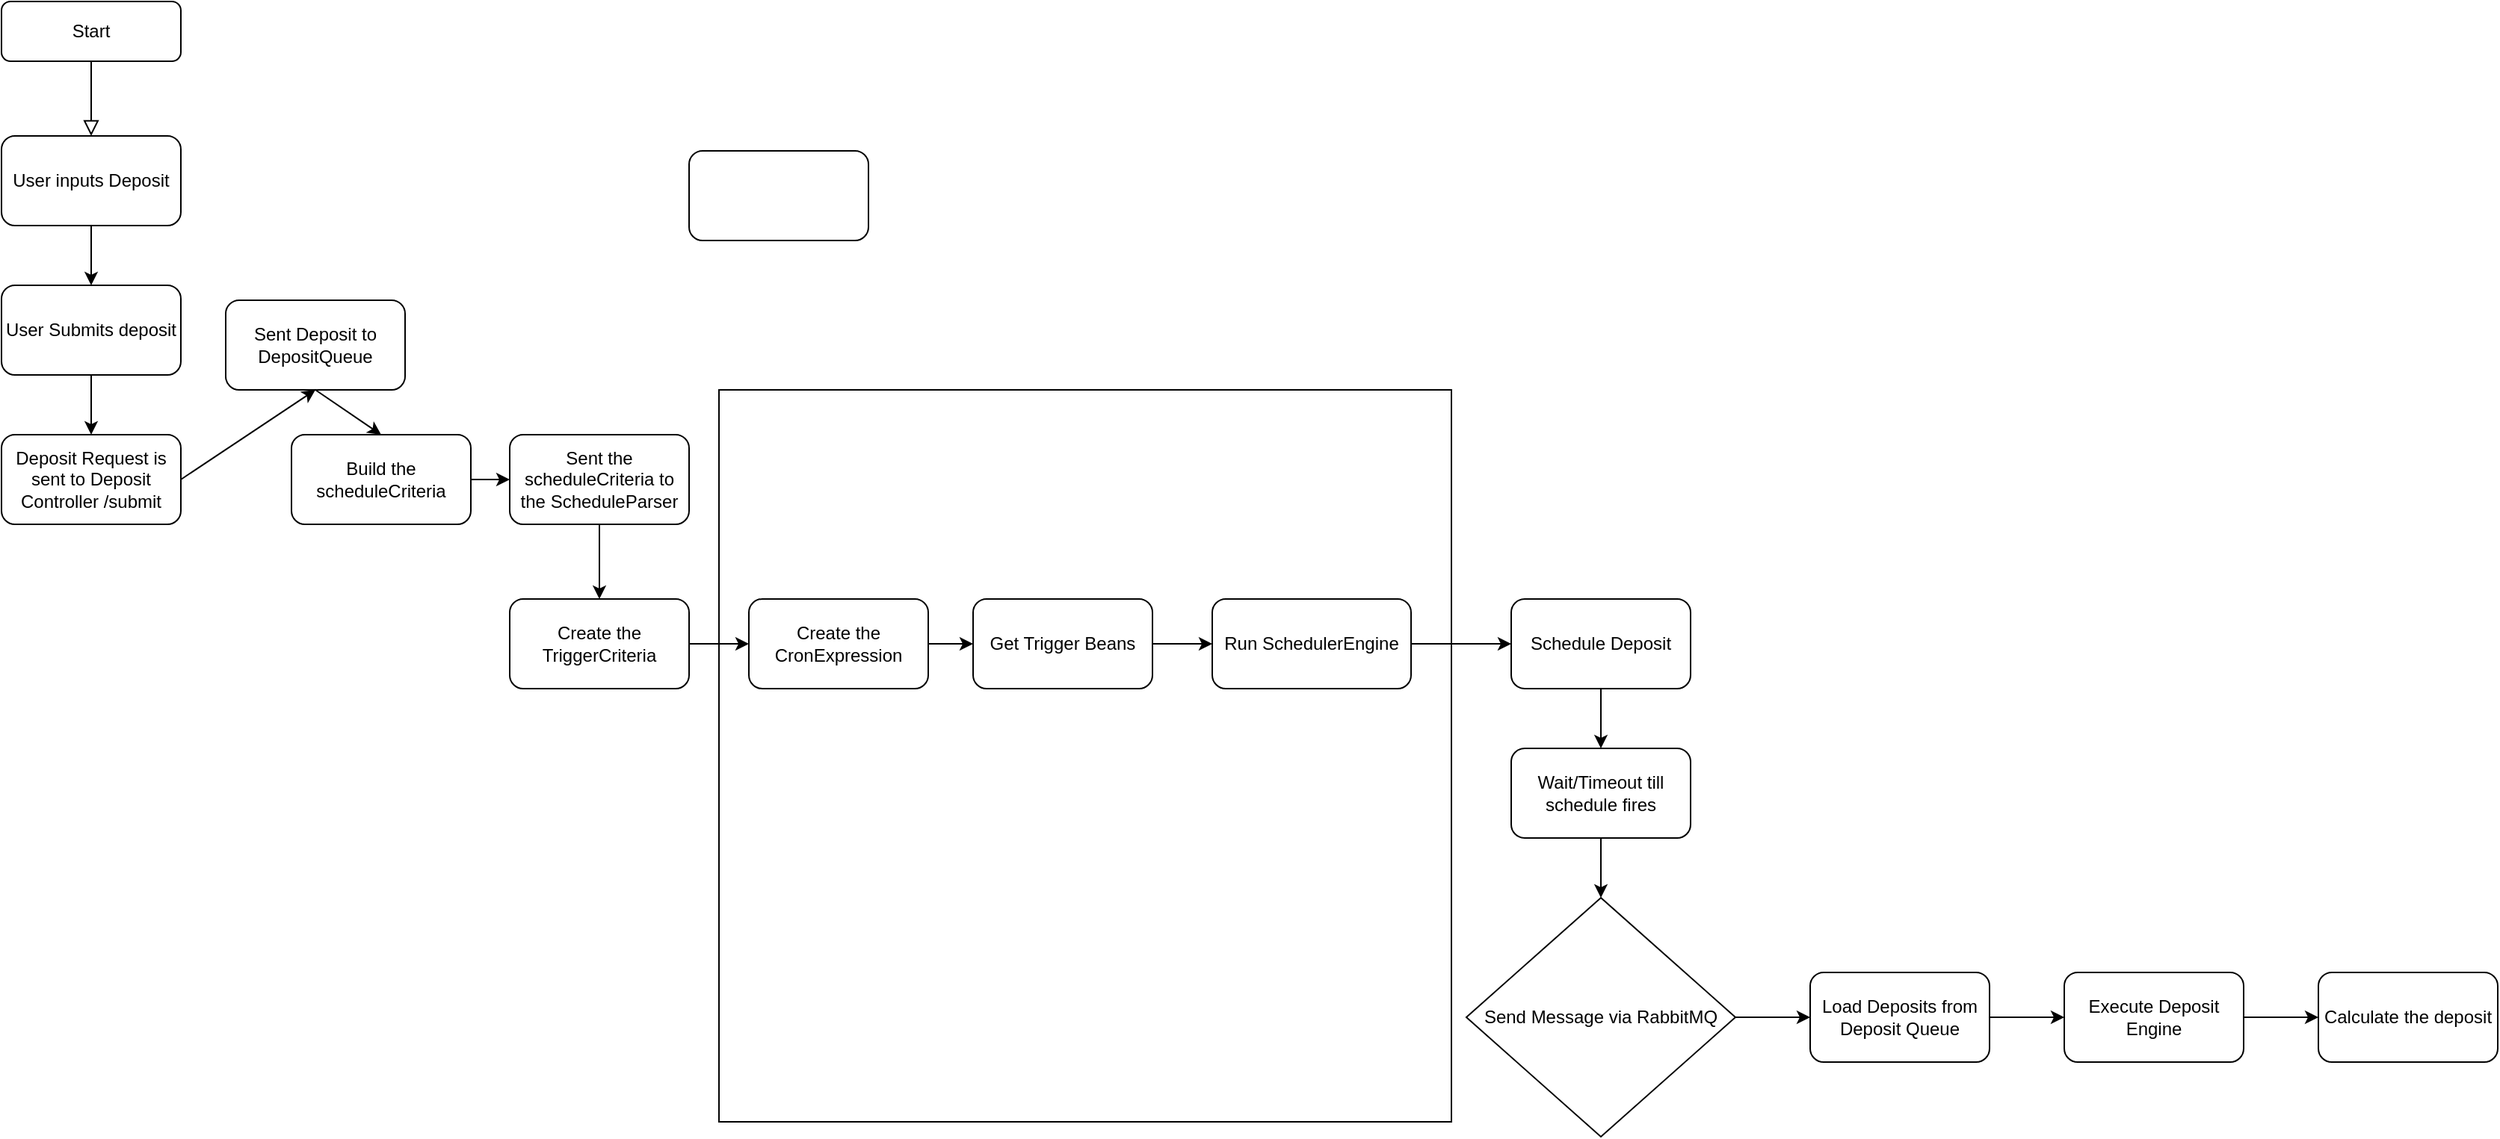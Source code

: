 <mxfile version="23.1.2" type="github">
  <diagram id="C5RBs43oDa-KdzZeNtuy" name="Page-1">
    <mxGraphModel dx="1711" dy="809" grid="1" gridSize="10" guides="1" tooltips="1" connect="1" arrows="1" fold="1" page="1" pageScale="1" pageWidth="827" pageHeight="1169" math="0" shadow="0">
      <root>
        <mxCell id="WIyWlLk6GJQsqaUBKTNV-0" />
        <mxCell id="WIyWlLk6GJQsqaUBKTNV-1" parent="WIyWlLk6GJQsqaUBKTNV-0" />
        <mxCell id="y_lWkLaHVjZ2EOGm8Hay-5" value="" style="whiteSpace=wrap;html=1;aspect=fixed;" vertex="1" parent="WIyWlLk6GJQsqaUBKTNV-1">
          <mxGeometry x="640" y="340" width="490" height="490" as="geometry" />
        </mxCell>
        <mxCell id="WIyWlLk6GJQsqaUBKTNV-2" value="" style="rounded=0;html=1;jettySize=auto;orthogonalLoop=1;fontSize=11;endArrow=block;endFill=0;endSize=8;strokeWidth=1;shadow=0;labelBackgroundColor=none;edgeStyle=orthogonalEdgeStyle;" parent="WIyWlLk6GJQsqaUBKTNV-1" source="WIyWlLk6GJQsqaUBKTNV-3" edge="1">
          <mxGeometry relative="1" as="geometry">
            <mxPoint x="220" y="170" as="targetPoint" />
          </mxGeometry>
        </mxCell>
        <mxCell id="WIyWlLk6GJQsqaUBKTNV-3" value="Start" style="rounded=1;whiteSpace=wrap;html=1;fontSize=12;glass=0;strokeWidth=1;shadow=0;" parent="WIyWlLk6GJQsqaUBKTNV-1" vertex="1">
          <mxGeometry x="160" y="80" width="120" height="40" as="geometry" />
        </mxCell>
        <mxCell id="0tt2j9dx02x_ed0wSsve-0" value="User inputs Deposit" style="rounded=1;whiteSpace=wrap;html=1;" parent="WIyWlLk6GJQsqaUBKTNV-1" vertex="1">
          <mxGeometry x="160" y="170" width="120" height="60" as="geometry" />
        </mxCell>
        <mxCell id="0tt2j9dx02x_ed0wSsve-1" value="" style="endArrow=classic;html=1;rounded=0;exitX=0.5;exitY=1;exitDx=0;exitDy=0;" parent="WIyWlLk6GJQsqaUBKTNV-1" source="0tt2j9dx02x_ed0wSsve-0" edge="1">
          <mxGeometry width="50" height="50" relative="1" as="geometry">
            <mxPoint x="280" y="320" as="sourcePoint" />
            <mxPoint x="220" y="270" as="targetPoint" />
          </mxGeometry>
        </mxCell>
        <mxCell id="0tt2j9dx02x_ed0wSsve-2" value="User Submits deposit" style="rounded=1;whiteSpace=wrap;html=1;" parent="WIyWlLk6GJQsqaUBKTNV-1" vertex="1">
          <mxGeometry x="160" y="270" width="120" height="60" as="geometry" />
        </mxCell>
        <mxCell id="0tt2j9dx02x_ed0wSsve-3" value="" style="endArrow=classic;html=1;rounded=0;exitX=0.5;exitY=1;exitDx=0;exitDy=0;" parent="WIyWlLk6GJQsqaUBKTNV-1" source="0tt2j9dx02x_ed0wSsve-2" edge="1">
          <mxGeometry width="50" height="50" relative="1" as="geometry">
            <mxPoint x="280" y="320" as="sourcePoint" />
            <mxPoint x="220" y="370" as="targetPoint" />
          </mxGeometry>
        </mxCell>
        <mxCell id="0tt2j9dx02x_ed0wSsve-4" value="Deposit Request is sent to Deposit Controller /submit" style="rounded=1;whiteSpace=wrap;html=1;" parent="WIyWlLk6GJQsqaUBKTNV-1" vertex="1">
          <mxGeometry x="160" y="370" width="120" height="60" as="geometry" />
        </mxCell>
        <mxCell id="0tt2j9dx02x_ed0wSsve-6" value="Build the scheduleCriteria" style="rounded=1;whiteSpace=wrap;html=1;" parent="WIyWlLk6GJQsqaUBKTNV-1" vertex="1">
          <mxGeometry x="354" y="370" width="120" height="60" as="geometry" />
        </mxCell>
        <mxCell id="0tt2j9dx02x_ed0wSsve-11" value="" style="edgeStyle=orthogonalEdgeStyle;rounded=0;orthogonalLoop=1;jettySize=auto;html=1;" parent="WIyWlLk6GJQsqaUBKTNV-1" source="0tt2j9dx02x_ed0wSsve-8" target="0tt2j9dx02x_ed0wSsve-10" edge="1">
          <mxGeometry relative="1" as="geometry" />
        </mxCell>
        <mxCell id="0tt2j9dx02x_ed0wSsve-8" value="Sent the scheduleCriteria to the ScheduleParser" style="rounded=1;whiteSpace=wrap;html=1;" parent="WIyWlLk6GJQsqaUBKTNV-1" vertex="1">
          <mxGeometry x="500" y="370" width="120" height="60" as="geometry" />
        </mxCell>
        <mxCell id="0tt2j9dx02x_ed0wSsve-10" value="Create the TriggerCriteria" style="rounded=1;whiteSpace=wrap;html=1;" parent="WIyWlLk6GJQsqaUBKTNV-1" vertex="1">
          <mxGeometry x="500" y="480" width="120" height="60" as="geometry" />
        </mxCell>
        <mxCell id="0tt2j9dx02x_ed0wSsve-12" value="" style="endArrow=classic;html=1;rounded=0;exitX=1;exitY=0.5;exitDx=0;exitDy=0;" parent="WIyWlLk6GJQsqaUBKTNV-1" source="0tt2j9dx02x_ed0wSsve-10" edge="1">
          <mxGeometry width="50" height="50" relative="1" as="geometry">
            <mxPoint x="410" y="430" as="sourcePoint" />
            <mxPoint x="660" y="510" as="targetPoint" />
          </mxGeometry>
        </mxCell>
        <mxCell id="0tt2j9dx02x_ed0wSsve-13" value="Create the CronExpression" style="rounded=1;whiteSpace=wrap;html=1;" parent="WIyWlLk6GJQsqaUBKTNV-1" vertex="1">
          <mxGeometry x="660" y="480" width="120" height="60" as="geometry" />
        </mxCell>
        <mxCell id="0tt2j9dx02x_ed0wSsve-15" value="Run SchedulerEngine" style="rounded=1;whiteSpace=wrap;html=1;" parent="WIyWlLk6GJQsqaUBKTNV-1" vertex="1">
          <mxGeometry x="970" y="480" width="133" height="60" as="geometry" />
        </mxCell>
        <mxCell id="0tt2j9dx02x_ed0wSsve-17" value="Get Trigger Beans" style="rounded=1;whiteSpace=wrap;html=1;" parent="WIyWlLk6GJQsqaUBKTNV-1" vertex="1">
          <mxGeometry x="810" y="480" width="120" height="60" as="geometry" />
        </mxCell>
        <mxCell id="0tt2j9dx02x_ed0wSsve-18" value="Sent Deposit to DepositQueue" style="rounded=1;whiteSpace=wrap;html=1;" parent="WIyWlLk6GJQsqaUBKTNV-1" vertex="1">
          <mxGeometry x="310" y="280" width="120" height="60" as="geometry" />
        </mxCell>
        <mxCell id="0tt2j9dx02x_ed0wSsve-19" value="" style="rounded=1;whiteSpace=wrap;html=1;" parent="WIyWlLk6GJQsqaUBKTNV-1" vertex="1">
          <mxGeometry x="620" y="180" width="120" height="60" as="geometry" />
        </mxCell>
        <mxCell id="0tt2j9dx02x_ed0wSsve-22" value="" style="endArrow=classic;html=1;rounded=0;exitX=1;exitY=0.5;exitDx=0;exitDy=0;entryX=0.5;entryY=1;entryDx=0;entryDy=0;" parent="WIyWlLk6GJQsqaUBKTNV-1" source="0tt2j9dx02x_ed0wSsve-4" target="0tt2j9dx02x_ed0wSsve-18" edge="1">
          <mxGeometry width="50" height="50" relative="1" as="geometry">
            <mxPoint x="600" y="490" as="sourcePoint" />
            <mxPoint x="650" y="440" as="targetPoint" />
          </mxGeometry>
        </mxCell>
        <mxCell id="0tt2j9dx02x_ed0wSsve-23" value="" style="endArrow=classic;html=1;rounded=0;exitX=0.5;exitY=1;exitDx=0;exitDy=0;entryX=0.5;entryY=0;entryDx=0;entryDy=0;" parent="WIyWlLk6GJQsqaUBKTNV-1" source="0tt2j9dx02x_ed0wSsve-18" target="0tt2j9dx02x_ed0wSsve-6" edge="1">
          <mxGeometry width="50" height="50" relative="1" as="geometry">
            <mxPoint x="600" y="490" as="sourcePoint" />
            <mxPoint x="650" y="440" as="targetPoint" />
          </mxGeometry>
        </mxCell>
        <mxCell id="0tt2j9dx02x_ed0wSsve-24" value="" style="endArrow=classic;html=1;rounded=0;entryX=0;entryY=0.5;entryDx=0;entryDy=0;exitX=1;exitY=0.5;exitDx=0;exitDy=0;" parent="WIyWlLk6GJQsqaUBKTNV-1" source="0tt2j9dx02x_ed0wSsve-6" target="0tt2j9dx02x_ed0wSsve-8" edge="1">
          <mxGeometry width="50" height="50" relative="1" as="geometry">
            <mxPoint x="600" y="490" as="sourcePoint" />
            <mxPoint x="650" y="440" as="targetPoint" />
          </mxGeometry>
        </mxCell>
        <mxCell id="0tt2j9dx02x_ed0wSsve-27" value="" style="endArrow=classic;html=1;rounded=0;exitX=1;exitY=0.5;exitDx=0;exitDy=0;entryX=0;entryY=0.5;entryDx=0;entryDy=0;" parent="WIyWlLk6GJQsqaUBKTNV-1" source="0tt2j9dx02x_ed0wSsve-13" target="0tt2j9dx02x_ed0wSsve-17" edge="1">
          <mxGeometry width="50" height="50" relative="1" as="geometry">
            <mxPoint x="780" y="480" as="sourcePoint" />
            <mxPoint x="830" y="430" as="targetPoint" />
          </mxGeometry>
        </mxCell>
        <mxCell id="0tt2j9dx02x_ed0wSsve-28" value="" style="endArrow=classic;html=1;rounded=0;exitX=1;exitY=0.5;exitDx=0;exitDy=0;entryX=0;entryY=0.5;entryDx=0;entryDy=0;" parent="WIyWlLk6GJQsqaUBKTNV-1" source="0tt2j9dx02x_ed0wSsve-17" target="0tt2j9dx02x_ed0wSsve-15" edge="1">
          <mxGeometry width="50" height="50" relative="1" as="geometry">
            <mxPoint x="780" y="480" as="sourcePoint" />
            <mxPoint x="830" y="430" as="targetPoint" />
          </mxGeometry>
        </mxCell>
        <mxCell id="0tt2j9dx02x_ed0wSsve-29" value="" style="endArrow=classic;html=1;rounded=0;exitX=1;exitY=0.5;exitDx=0;exitDy=0;" parent="WIyWlLk6GJQsqaUBKTNV-1" source="0tt2j9dx02x_ed0wSsve-15" edge="1">
          <mxGeometry width="50" height="50" relative="1" as="geometry">
            <mxPoint x="1120" y="510" as="sourcePoint" />
            <mxPoint x="1170" y="510" as="targetPoint" />
          </mxGeometry>
        </mxCell>
        <mxCell id="0tt2j9dx02x_ed0wSsve-30" value="Schedule Deposit" style="rounded=1;whiteSpace=wrap;html=1;" parent="WIyWlLk6GJQsqaUBKTNV-1" vertex="1">
          <mxGeometry x="1170" y="480" width="120" height="60" as="geometry" />
        </mxCell>
        <mxCell id="0tt2j9dx02x_ed0wSsve-33" value="" style="endArrow=classic;html=1;rounded=0;exitX=0.5;exitY=1;exitDx=0;exitDy=0;" parent="WIyWlLk6GJQsqaUBKTNV-1" source="0tt2j9dx02x_ed0wSsve-30" edge="1">
          <mxGeometry width="50" height="50" relative="1" as="geometry">
            <mxPoint x="1130" y="400" as="sourcePoint" />
            <mxPoint x="1230" y="580" as="targetPoint" />
          </mxGeometry>
        </mxCell>
        <mxCell id="0tt2j9dx02x_ed0wSsve-34" value="Wait/Timeout till schedule fires" style="rounded=1;whiteSpace=wrap;html=1;" parent="WIyWlLk6GJQsqaUBKTNV-1" vertex="1">
          <mxGeometry x="1170" y="580" width="120" height="60" as="geometry" />
        </mxCell>
        <mxCell id="0tt2j9dx02x_ed0wSsve-35" value="" style="endArrow=classic;html=1;rounded=0;exitX=0.5;exitY=1;exitDx=0;exitDy=0;" parent="WIyWlLk6GJQsqaUBKTNV-1" source="0tt2j9dx02x_ed0wSsve-34" edge="1">
          <mxGeometry width="50" height="50" relative="1" as="geometry">
            <mxPoint x="920" y="600" as="sourcePoint" />
            <mxPoint x="1230" y="680" as="targetPoint" />
          </mxGeometry>
        </mxCell>
        <mxCell id="y_lWkLaHVjZ2EOGm8Hay-2" value="Send Message via RabbitMQ" style="rhombus;whiteSpace=wrap;html=1;" vertex="1" parent="WIyWlLk6GJQsqaUBKTNV-1">
          <mxGeometry x="1140" y="680" width="180" height="160" as="geometry" />
        </mxCell>
        <mxCell id="y_lWkLaHVjZ2EOGm8Hay-8" value="Calculate the deposit" style="rounded=1;whiteSpace=wrap;html=1;" vertex="1" parent="WIyWlLk6GJQsqaUBKTNV-1">
          <mxGeometry x="1710" y="730" width="120" height="60" as="geometry" />
        </mxCell>
        <mxCell id="y_lWkLaHVjZ2EOGm8Hay-10" value="Load Deposits from Deposit Queue" style="rounded=1;whiteSpace=wrap;html=1;" vertex="1" parent="WIyWlLk6GJQsqaUBKTNV-1">
          <mxGeometry x="1370" y="730" width="120" height="60" as="geometry" />
        </mxCell>
        <mxCell id="y_lWkLaHVjZ2EOGm8Hay-11" value="" style="endArrow=classic;html=1;rounded=0;entryX=0;entryY=0.5;entryDx=0;entryDy=0;exitX=1;exitY=0.5;exitDx=0;exitDy=0;" edge="1" parent="WIyWlLk6GJQsqaUBKTNV-1" source="y_lWkLaHVjZ2EOGm8Hay-2" target="y_lWkLaHVjZ2EOGm8Hay-10">
          <mxGeometry width="50" height="50" relative="1" as="geometry">
            <mxPoint x="1290" y="840" as="sourcePoint" />
            <mxPoint x="1340" y="790" as="targetPoint" />
          </mxGeometry>
        </mxCell>
        <mxCell id="y_lWkLaHVjZ2EOGm8Hay-12" value="" style="endArrow=classic;html=1;rounded=0;exitX=1;exitY=0.5;exitDx=0;exitDy=0;" edge="1" parent="WIyWlLk6GJQsqaUBKTNV-1" source="y_lWkLaHVjZ2EOGm8Hay-10">
          <mxGeometry width="50" height="50" relative="1" as="geometry">
            <mxPoint x="1290" y="840" as="sourcePoint" />
            <mxPoint x="1540" y="760" as="targetPoint" />
          </mxGeometry>
        </mxCell>
        <mxCell id="y_lWkLaHVjZ2EOGm8Hay-13" value="Execute Deposit Engine" style="rounded=1;whiteSpace=wrap;html=1;" vertex="1" parent="WIyWlLk6GJQsqaUBKTNV-1">
          <mxGeometry x="1540" y="730" width="120" height="60" as="geometry" />
        </mxCell>
        <mxCell id="y_lWkLaHVjZ2EOGm8Hay-14" value="" style="endArrow=classic;html=1;rounded=0;entryX=0;entryY=0.5;entryDx=0;entryDy=0;exitX=1;exitY=0.5;exitDx=0;exitDy=0;" edge="1" parent="WIyWlLk6GJQsqaUBKTNV-1" source="y_lWkLaHVjZ2EOGm8Hay-13" target="y_lWkLaHVjZ2EOGm8Hay-8">
          <mxGeometry width="50" height="50" relative="1" as="geometry">
            <mxPoint x="1290" y="840" as="sourcePoint" />
            <mxPoint x="1340" y="790" as="targetPoint" />
          </mxGeometry>
        </mxCell>
      </root>
    </mxGraphModel>
  </diagram>
</mxfile>
